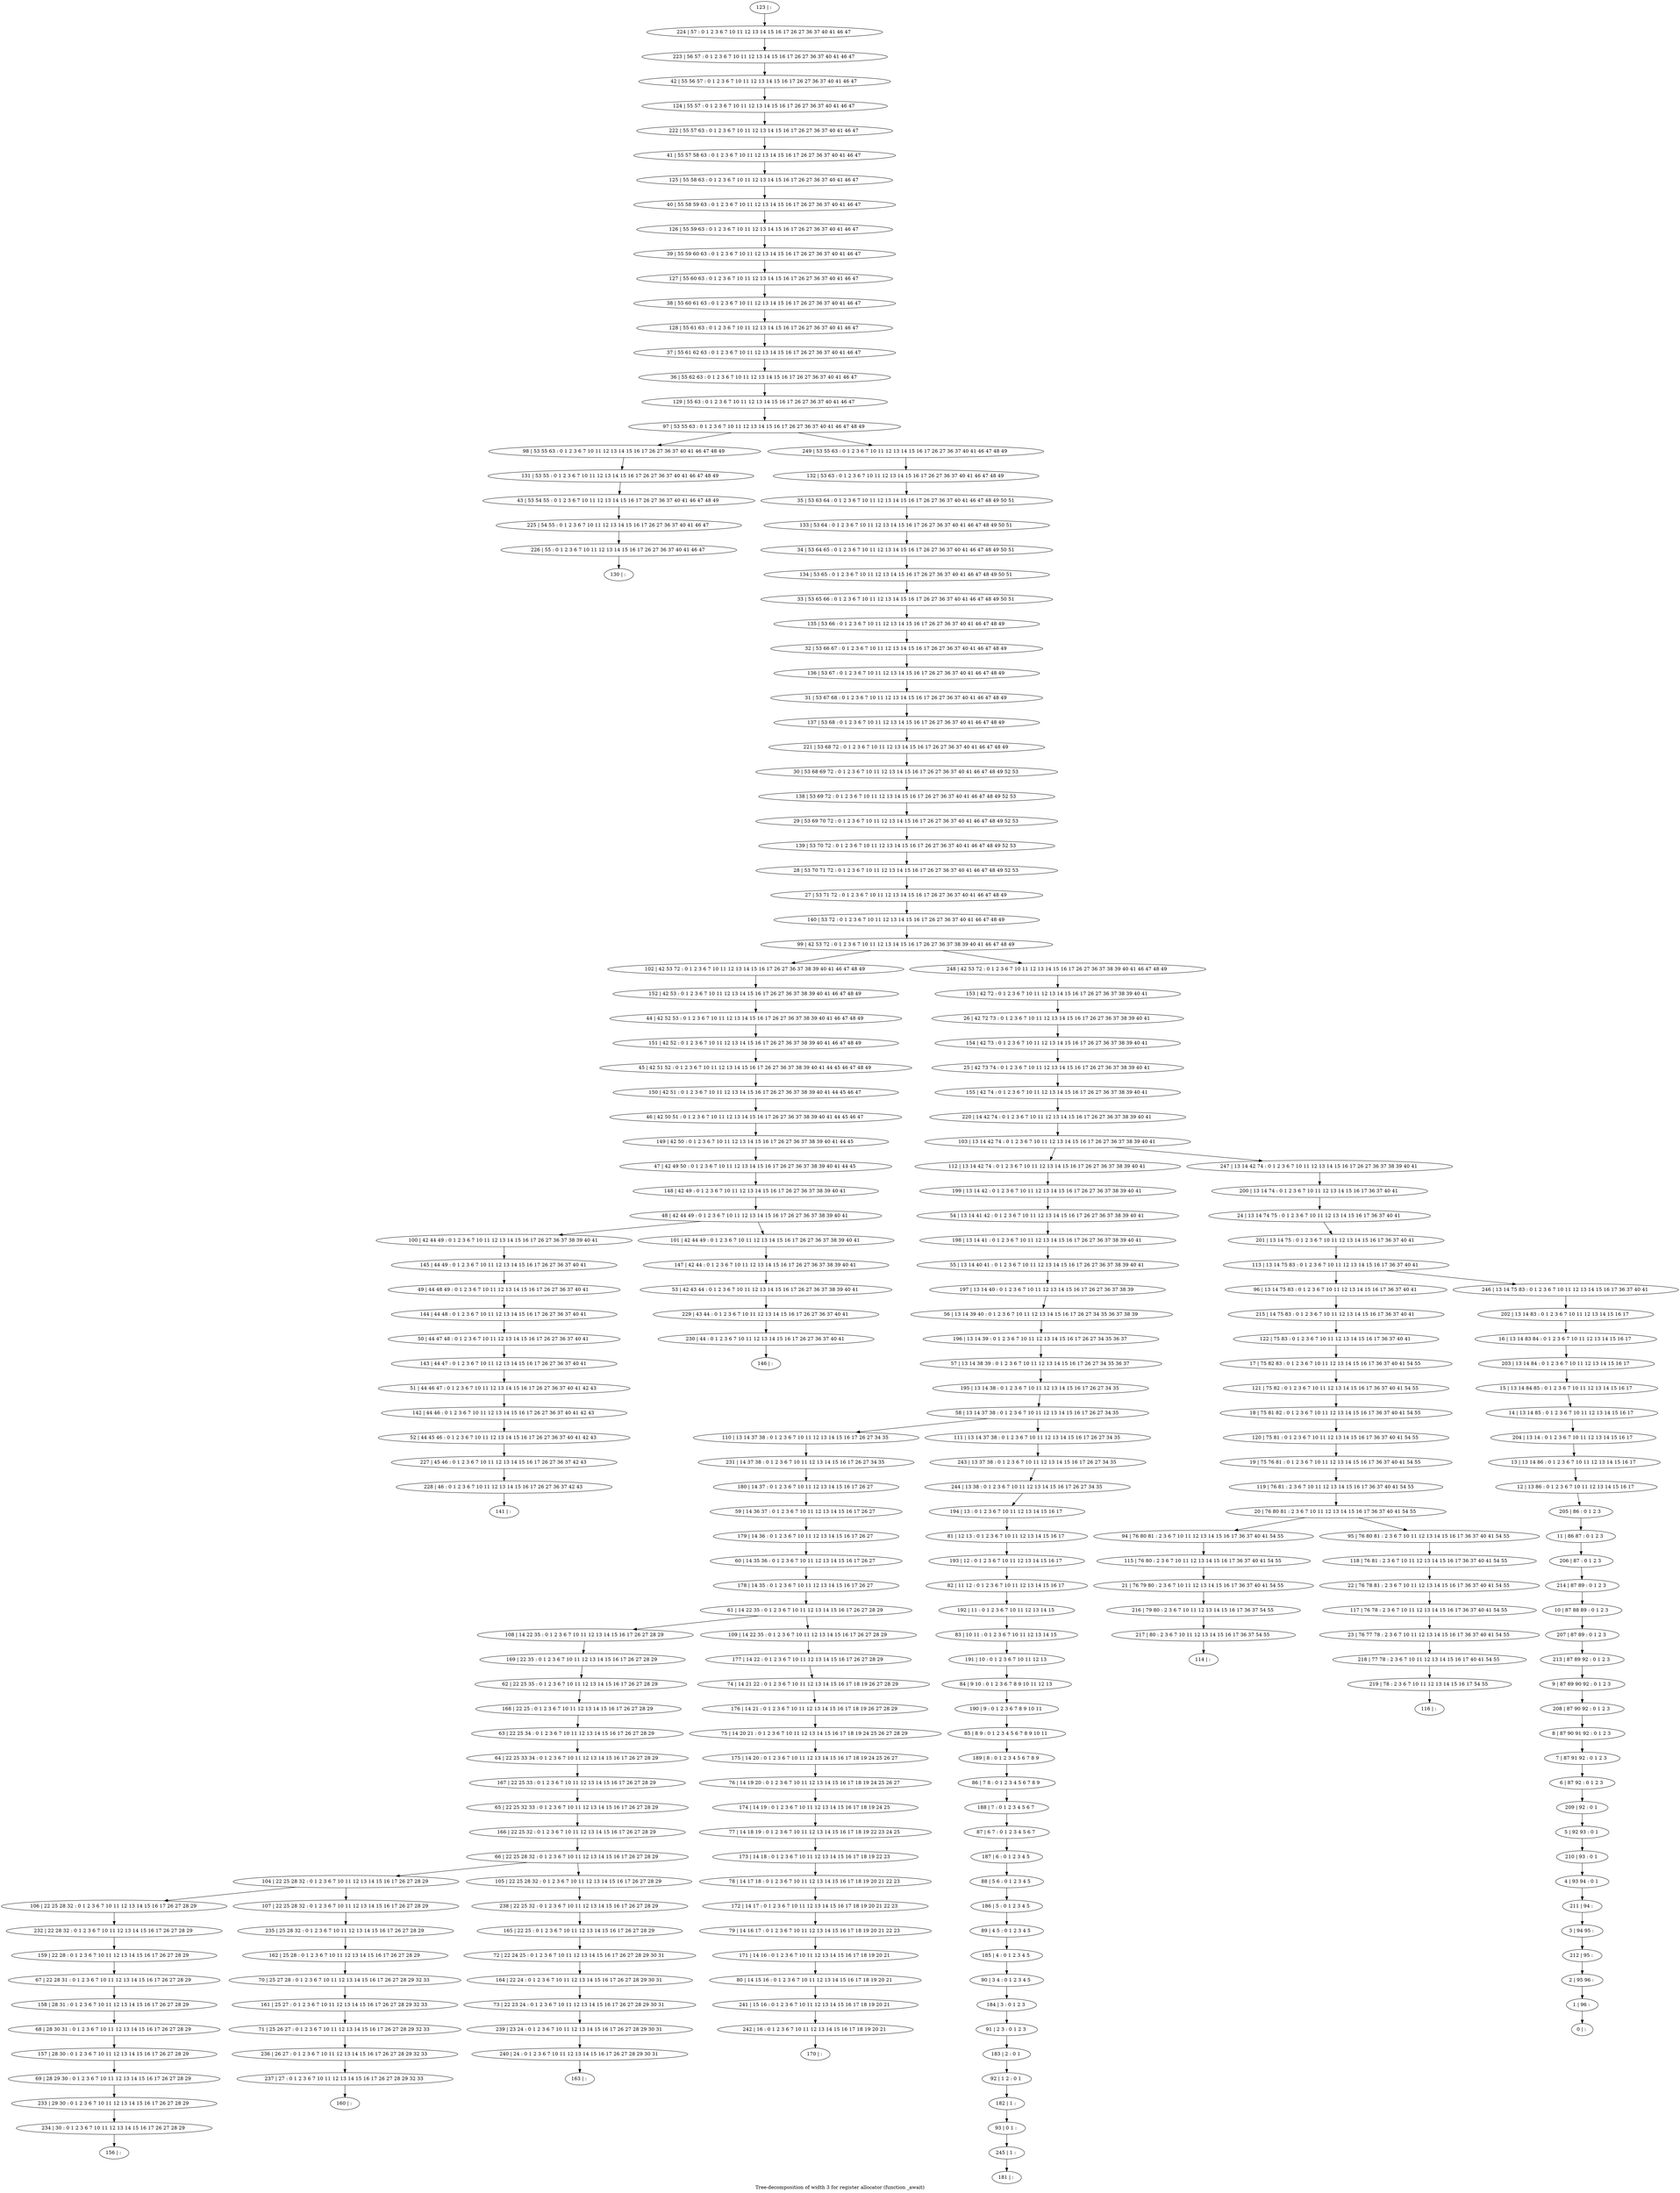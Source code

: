 digraph G {
graph [label="Tree-decomposition of width 3 for register allocator (function _await)"]
0[label="0 | : "];
1[label="1 | 96 : "];
2[label="2 | 95 96 : "];
3[label="3 | 94 95 : "];
4[label="4 | 93 94 : 0 1 "];
5[label="5 | 92 93 : 0 1 "];
6[label="6 | 87 92 : 0 1 2 3 "];
7[label="7 | 87 91 92 : 0 1 2 3 "];
8[label="8 | 87 90 91 92 : 0 1 2 3 "];
9[label="9 | 87 89 90 92 : 0 1 2 3 "];
10[label="10 | 87 88 89 : 0 1 2 3 "];
11[label="11 | 86 87 : 0 1 2 3 "];
12[label="12 | 13 86 : 0 1 2 3 6 7 10 11 12 13 14 15 16 17 "];
13[label="13 | 13 14 86 : 0 1 2 3 6 7 10 11 12 13 14 15 16 17 "];
14[label="14 | 13 14 85 : 0 1 2 3 6 7 10 11 12 13 14 15 16 17 "];
15[label="15 | 13 14 84 85 : 0 1 2 3 6 7 10 11 12 13 14 15 16 17 "];
16[label="16 | 13 14 83 84 : 0 1 2 3 6 7 10 11 12 13 14 15 16 17 "];
17[label="17 | 75 82 83 : 0 1 2 3 6 7 10 11 12 13 14 15 16 17 36 37 40 41 54 55 "];
18[label="18 | 75 81 82 : 0 1 2 3 6 7 10 11 12 13 14 15 16 17 36 37 40 41 54 55 "];
19[label="19 | 75 76 81 : 0 1 2 3 6 7 10 11 12 13 14 15 16 17 36 37 40 41 54 55 "];
20[label="20 | 76 80 81 : 2 3 6 7 10 11 12 13 14 15 16 17 36 37 40 41 54 55 "];
21[label="21 | 76 79 80 : 2 3 6 7 10 11 12 13 14 15 16 17 36 37 40 41 54 55 "];
22[label="22 | 76 78 81 : 2 3 6 7 10 11 12 13 14 15 16 17 36 37 40 41 54 55 "];
23[label="23 | 76 77 78 : 2 3 6 7 10 11 12 13 14 15 16 17 36 37 40 41 54 55 "];
24[label="24 | 13 14 74 75 : 0 1 2 3 6 7 10 11 12 13 14 15 16 17 36 37 40 41 "];
25[label="25 | 42 73 74 : 0 1 2 3 6 7 10 11 12 13 14 15 16 17 26 27 36 37 38 39 40 41 "];
26[label="26 | 42 72 73 : 0 1 2 3 6 7 10 11 12 13 14 15 16 17 26 27 36 37 38 39 40 41 "];
27[label="27 | 53 71 72 : 0 1 2 3 6 7 10 11 12 13 14 15 16 17 26 27 36 37 40 41 46 47 48 49 "];
28[label="28 | 53 70 71 72 : 0 1 2 3 6 7 10 11 12 13 14 15 16 17 26 27 36 37 40 41 46 47 48 49 52 53 "];
29[label="29 | 53 69 70 72 : 0 1 2 3 6 7 10 11 12 13 14 15 16 17 26 27 36 37 40 41 46 47 48 49 52 53 "];
30[label="30 | 53 68 69 72 : 0 1 2 3 6 7 10 11 12 13 14 15 16 17 26 27 36 37 40 41 46 47 48 49 52 53 "];
31[label="31 | 53 67 68 : 0 1 2 3 6 7 10 11 12 13 14 15 16 17 26 27 36 37 40 41 46 47 48 49 "];
32[label="32 | 53 66 67 : 0 1 2 3 6 7 10 11 12 13 14 15 16 17 26 27 36 37 40 41 46 47 48 49 "];
33[label="33 | 53 65 66 : 0 1 2 3 6 7 10 11 12 13 14 15 16 17 26 27 36 37 40 41 46 47 48 49 50 51 "];
34[label="34 | 53 64 65 : 0 1 2 3 6 7 10 11 12 13 14 15 16 17 26 27 36 37 40 41 46 47 48 49 50 51 "];
35[label="35 | 53 63 64 : 0 1 2 3 6 7 10 11 12 13 14 15 16 17 26 27 36 37 40 41 46 47 48 49 50 51 "];
36[label="36 | 55 62 63 : 0 1 2 3 6 7 10 11 12 13 14 15 16 17 26 27 36 37 40 41 46 47 "];
37[label="37 | 55 61 62 63 : 0 1 2 3 6 7 10 11 12 13 14 15 16 17 26 27 36 37 40 41 46 47 "];
38[label="38 | 55 60 61 63 : 0 1 2 3 6 7 10 11 12 13 14 15 16 17 26 27 36 37 40 41 46 47 "];
39[label="39 | 55 59 60 63 : 0 1 2 3 6 7 10 11 12 13 14 15 16 17 26 27 36 37 40 41 46 47 "];
40[label="40 | 55 58 59 63 : 0 1 2 3 6 7 10 11 12 13 14 15 16 17 26 27 36 37 40 41 46 47 "];
41[label="41 | 55 57 58 63 : 0 1 2 3 6 7 10 11 12 13 14 15 16 17 26 27 36 37 40 41 46 47 "];
42[label="42 | 55 56 57 : 0 1 2 3 6 7 10 11 12 13 14 15 16 17 26 27 36 37 40 41 46 47 "];
43[label="43 | 53 54 55 : 0 1 2 3 6 7 10 11 12 13 14 15 16 17 26 27 36 37 40 41 46 47 48 49 "];
44[label="44 | 42 52 53 : 0 1 2 3 6 7 10 11 12 13 14 15 16 17 26 27 36 37 38 39 40 41 46 47 48 49 "];
45[label="45 | 42 51 52 : 0 1 2 3 6 7 10 11 12 13 14 15 16 17 26 27 36 37 38 39 40 41 44 45 46 47 48 49 "];
46[label="46 | 42 50 51 : 0 1 2 3 6 7 10 11 12 13 14 15 16 17 26 27 36 37 38 39 40 41 44 45 46 47 "];
47[label="47 | 42 49 50 : 0 1 2 3 6 7 10 11 12 13 14 15 16 17 26 27 36 37 38 39 40 41 44 45 "];
48[label="48 | 42 44 49 : 0 1 2 3 6 7 10 11 12 13 14 15 16 17 26 27 36 37 38 39 40 41 "];
49[label="49 | 44 48 49 : 0 1 2 3 6 7 10 11 12 13 14 15 16 17 26 27 36 37 40 41 "];
50[label="50 | 44 47 48 : 0 1 2 3 6 7 10 11 12 13 14 15 16 17 26 27 36 37 40 41 "];
51[label="51 | 44 46 47 : 0 1 2 3 6 7 10 11 12 13 14 15 16 17 26 27 36 37 40 41 42 43 "];
52[label="52 | 44 45 46 : 0 1 2 3 6 7 10 11 12 13 14 15 16 17 26 27 36 37 40 41 42 43 "];
53[label="53 | 42 43 44 : 0 1 2 3 6 7 10 11 12 13 14 15 16 17 26 27 36 37 38 39 40 41 "];
54[label="54 | 13 14 41 42 : 0 1 2 3 6 7 10 11 12 13 14 15 16 17 26 27 36 37 38 39 40 41 "];
55[label="55 | 13 14 40 41 : 0 1 2 3 6 7 10 11 12 13 14 15 16 17 26 27 36 37 38 39 40 41 "];
56[label="56 | 13 14 39 40 : 0 1 2 3 6 7 10 11 12 13 14 15 16 17 26 27 34 35 36 37 38 39 "];
57[label="57 | 13 14 38 39 : 0 1 2 3 6 7 10 11 12 13 14 15 16 17 26 27 34 35 36 37 "];
58[label="58 | 13 14 37 38 : 0 1 2 3 6 7 10 11 12 13 14 15 16 17 26 27 34 35 "];
59[label="59 | 14 36 37 : 0 1 2 3 6 7 10 11 12 13 14 15 16 17 26 27 "];
60[label="60 | 14 35 36 : 0 1 2 3 6 7 10 11 12 13 14 15 16 17 26 27 "];
61[label="61 | 14 22 35 : 0 1 2 3 6 7 10 11 12 13 14 15 16 17 26 27 28 29 "];
62[label="62 | 22 25 35 : 0 1 2 3 6 7 10 11 12 13 14 15 16 17 26 27 28 29 "];
63[label="63 | 22 25 34 : 0 1 2 3 6 7 10 11 12 13 14 15 16 17 26 27 28 29 "];
64[label="64 | 22 25 33 34 : 0 1 2 3 6 7 10 11 12 13 14 15 16 17 26 27 28 29 "];
65[label="65 | 22 25 32 33 : 0 1 2 3 6 7 10 11 12 13 14 15 16 17 26 27 28 29 "];
66[label="66 | 22 25 28 32 : 0 1 2 3 6 7 10 11 12 13 14 15 16 17 26 27 28 29 "];
67[label="67 | 22 28 31 : 0 1 2 3 6 7 10 11 12 13 14 15 16 17 26 27 28 29 "];
68[label="68 | 28 30 31 : 0 1 2 3 6 7 10 11 12 13 14 15 16 17 26 27 28 29 "];
69[label="69 | 28 29 30 : 0 1 2 3 6 7 10 11 12 13 14 15 16 17 26 27 28 29 "];
70[label="70 | 25 27 28 : 0 1 2 3 6 7 10 11 12 13 14 15 16 17 26 27 28 29 32 33 "];
71[label="71 | 25 26 27 : 0 1 2 3 6 7 10 11 12 13 14 15 16 17 26 27 28 29 32 33 "];
72[label="72 | 22 24 25 : 0 1 2 3 6 7 10 11 12 13 14 15 16 17 26 27 28 29 30 31 "];
73[label="73 | 22 23 24 : 0 1 2 3 6 7 10 11 12 13 14 15 16 17 26 27 28 29 30 31 "];
74[label="74 | 14 21 22 : 0 1 2 3 6 7 10 11 12 13 14 15 16 17 18 19 26 27 28 29 "];
75[label="75 | 14 20 21 : 0 1 2 3 6 7 10 11 12 13 14 15 16 17 18 19 24 25 26 27 28 29 "];
76[label="76 | 14 19 20 : 0 1 2 3 6 7 10 11 12 13 14 15 16 17 18 19 24 25 26 27 "];
77[label="77 | 14 18 19 : 0 1 2 3 6 7 10 11 12 13 14 15 16 17 18 19 22 23 24 25 "];
78[label="78 | 14 17 18 : 0 1 2 3 6 7 10 11 12 13 14 15 16 17 18 19 20 21 22 23 "];
79[label="79 | 14 16 17 : 0 1 2 3 6 7 10 11 12 13 14 15 16 17 18 19 20 21 22 23 "];
80[label="80 | 14 15 16 : 0 1 2 3 6 7 10 11 12 13 14 15 16 17 18 19 20 21 "];
81[label="81 | 12 13 : 0 1 2 3 6 7 10 11 12 13 14 15 16 17 "];
82[label="82 | 11 12 : 0 1 2 3 6 7 10 11 12 13 14 15 16 17 "];
83[label="83 | 10 11 : 0 1 2 3 6 7 10 11 12 13 14 15 "];
84[label="84 | 9 10 : 0 1 2 3 6 7 8 9 10 11 12 13 "];
85[label="85 | 8 9 : 0 1 2 3 4 5 6 7 8 9 10 11 "];
86[label="86 | 7 8 : 0 1 2 3 4 5 6 7 8 9 "];
87[label="87 | 6 7 : 0 1 2 3 4 5 6 7 "];
88[label="88 | 5 6 : 0 1 2 3 4 5 "];
89[label="89 | 4 5 : 0 1 2 3 4 5 "];
90[label="90 | 3 4 : 0 1 2 3 4 5 "];
91[label="91 | 2 3 : 0 1 2 3 "];
92[label="92 | 1 2 : 0 1 "];
93[label="93 | 0 1 : "];
94[label="94 | 76 80 81 : 2 3 6 7 10 11 12 13 14 15 16 17 36 37 40 41 54 55 "];
95[label="95 | 76 80 81 : 2 3 6 7 10 11 12 13 14 15 16 17 36 37 40 41 54 55 "];
96[label="96 | 13 14 75 83 : 0 1 2 3 6 7 10 11 12 13 14 15 16 17 36 37 40 41 "];
97[label="97 | 53 55 63 : 0 1 2 3 6 7 10 11 12 13 14 15 16 17 26 27 36 37 40 41 46 47 48 49 "];
98[label="98 | 53 55 63 : 0 1 2 3 6 7 10 11 12 13 14 15 16 17 26 27 36 37 40 41 46 47 48 49 "];
99[label="99 | 42 53 72 : 0 1 2 3 6 7 10 11 12 13 14 15 16 17 26 27 36 37 38 39 40 41 46 47 48 49 "];
100[label="100 | 42 44 49 : 0 1 2 3 6 7 10 11 12 13 14 15 16 17 26 27 36 37 38 39 40 41 "];
101[label="101 | 42 44 49 : 0 1 2 3 6 7 10 11 12 13 14 15 16 17 26 27 36 37 38 39 40 41 "];
102[label="102 | 42 53 72 : 0 1 2 3 6 7 10 11 12 13 14 15 16 17 26 27 36 37 38 39 40 41 46 47 48 49 "];
103[label="103 | 13 14 42 74 : 0 1 2 3 6 7 10 11 12 13 14 15 16 17 26 27 36 37 38 39 40 41 "];
104[label="104 | 22 25 28 32 : 0 1 2 3 6 7 10 11 12 13 14 15 16 17 26 27 28 29 "];
105[label="105 | 22 25 28 32 : 0 1 2 3 6 7 10 11 12 13 14 15 16 17 26 27 28 29 "];
106[label="106 | 22 25 28 32 : 0 1 2 3 6 7 10 11 12 13 14 15 16 17 26 27 28 29 "];
107[label="107 | 22 25 28 32 : 0 1 2 3 6 7 10 11 12 13 14 15 16 17 26 27 28 29 "];
108[label="108 | 14 22 35 : 0 1 2 3 6 7 10 11 12 13 14 15 16 17 26 27 28 29 "];
109[label="109 | 14 22 35 : 0 1 2 3 6 7 10 11 12 13 14 15 16 17 26 27 28 29 "];
110[label="110 | 13 14 37 38 : 0 1 2 3 6 7 10 11 12 13 14 15 16 17 26 27 34 35 "];
111[label="111 | 13 14 37 38 : 0 1 2 3 6 7 10 11 12 13 14 15 16 17 26 27 34 35 "];
112[label="112 | 13 14 42 74 : 0 1 2 3 6 7 10 11 12 13 14 15 16 17 26 27 36 37 38 39 40 41 "];
113[label="113 | 13 14 75 83 : 0 1 2 3 6 7 10 11 12 13 14 15 16 17 36 37 40 41 "];
114[label="114 | : "];
115[label="115 | 76 80 : 2 3 6 7 10 11 12 13 14 15 16 17 36 37 40 41 54 55 "];
116[label="116 | : "];
117[label="117 | 76 78 : 2 3 6 7 10 11 12 13 14 15 16 17 36 37 40 41 54 55 "];
118[label="118 | 76 81 : 2 3 6 7 10 11 12 13 14 15 16 17 36 37 40 41 54 55 "];
119[label="119 | 76 81 : 2 3 6 7 10 11 12 13 14 15 16 17 36 37 40 41 54 55 "];
120[label="120 | 75 81 : 0 1 2 3 6 7 10 11 12 13 14 15 16 17 36 37 40 41 54 55 "];
121[label="121 | 75 82 : 0 1 2 3 6 7 10 11 12 13 14 15 16 17 36 37 40 41 54 55 "];
122[label="122 | 75 83 : 0 1 2 3 6 7 10 11 12 13 14 15 16 17 36 37 40 41 "];
123[label="123 | : "];
124[label="124 | 55 57 : 0 1 2 3 6 7 10 11 12 13 14 15 16 17 26 27 36 37 40 41 46 47 "];
125[label="125 | 55 58 63 : 0 1 2 3 6 7 10 11 12 13 14 15 16 17 26 27 36 37 40 41 46 47 "];
126[label="126 | 55 59 63 : 0 1 2 3 6 7 10 11 12 13 14 15 16 17 26 27 36 37 40 41 46 47 "];
127[label="127 | 55 60 63 : 0 1 2 3 6 7 10 11 12 13 14 15 16 17 26 27 36 37 40 41 46 47 "];
128[label="128 | 55 61 63 : 0 1 2 3 6 7 10 11 12 13 14 15 16 17 26 27 36 37 40 41 46 47 "];
129[label="129 | 55 63 : 0 1 2 3 6 7 10 11 12 13 14 15 16 17 26 27 36 37 40 41 46 47 "];
130[label="130 | : "];
131[label="131 | 53 55 : 0 1 2 3 6 7 10 11 12 13 14 15 16 17 26 27 36 37 40 41 46 47 48 49 "];
132[label="132 | 53 63 : 0 1 2 3 6 7 10 11 12 13 14 15 16 17 26 27 36 37 40 41 46 47 48 49 "];
133[label="133 | 53 64 : 0 1 2 3 6 7 10 11 12 13 14 15 16 17 26 27 36 37 40 41 46 47 48 49 50 51 "];
134[label="134 | 53 65 : 0 1 2 3 6 7 10 11 12 13 14 15 16 17 26 27 36 37 40 41 46 47 48 49 50 51 "];
135[label="135 | 53 66 : 0 1 2 3 6 7 10 11 12 13 14 15 16 17 26 27 36 37 40 41 46 47 48 49 "];
136[label="136 | 53 67 : 0 1 2 3 6 7 10 11 12 13 14 15 16 17 26 27 36 37 40 41 46 47 48 49 "];
137[label="137 | 53 68 : 0 1 2 3 6 7 10 11 12 13 14 15 16 17 26 27 36 37 40 41 46 47 48 49 "];
138[label="138 | 53 69 72 : 0 1 2 3 6 7 10 11 12 13 14 15 16 17 26 27 36 37 40 41 46 47 48 49 52 53 "];
139[label="139 | 53 70 72 : 0 1 2 3 6 7 10 11 12 13 14 15 16 17 26 27 36 37 40 41 46 47 48 49 52 53 "];
140[label="140 | 53 72 : 0 1 2 3 6 7 10 11 12 13 14 15 16 17 26 27 36 37 40 41 46 47 48 49 "];
141[label="141 | : "];
142[label="142 | 44 46 : 0 1 2 3 6 7 10 11 12 13 14 15 16 17 26 27 36 37 40 41 42 43 "];
143[label="143 | 44 47 : 0 1 2 3 6 7 10 11 12 13 14 15 16 17 26 27 36 37 40 41 "];
144[label="144 | 44 48 : 0 1 2 3 6 7 10 11 12 13 14 15 16 17 26 27 36 37 40 41 "];
145[label="145 | 44 49 : 0 1 2 3 6 7 10 11 12 13 14 15 16 17 26 27 36 37 40 41 "];
146[label="146 | : "];
147[label="147 | 42 44 : 0 1 2 3 6 7 10 11 12 13 14 15 16 17 26 27 36 37 38 39 40 41 "];
148[label="148 | 42 49 : 0 1 2 3 6 7 10 11 12 13 14 15 16 17 26 27 36 37 38 39 40 41 "];
149[label="149 | 42 50 : 0 1 2 3 6 7 10 11 12 13 14 15 16 17 26 27 36 37 38 39 40 41 44 45 "];
150[label="150 | 42 51 : 0 1 2 3 6 7 10 11 12 13 14 15 16 17 26 27 36 37 38 39 40 41 44 45 46 47 "];
151[label="151 | 42 52 : 0 1 2 3 6 7 10 11 12 13 14 15 16 17 26 27 36 37 38 39 40 41 46 47 48 49 "];
152[label="152 | 42 53 : 0 1 2 3 6 7 10 11 12 13 14 15 16 17 26 27 36 37 38 39 40 41 46 47 48 49 "];
153[label="153 | 42 72 : 0 1 2 3 6 7 10 11 12 13 14 15 16 17 26 27 36 37 38 39 40 41 "];
154[label="154 | 42 73 : 0 1 2 3 6 7 10 11 12 13 14 15 16 17 26 27 36 37 38 39 40 41 "];
155[label="155 | 42 74 : 0 1 2 3 6 7 10 11 12 13 14 15 16 17 26 27 36 37 38 39 40 41 "];
156[label="156 | : "];
157[label="157 | 28 30 : 0 1 2 3 6 7 10 11 12 13 14 15 16 17 26 27 28 29 "];
158[label="158 | 28 31 : 0 1 2 3 6 7 10 11 12 13 14 15 16 17 26 27 28 29 "];
159[label="159 | 22 28 : 0 1 2 3 6 7 10 11 12 13 14 15 16 17 26 27 28 29 "];
160[label="160 | : "];
161[label="161 | 25 27 : 0 1 2 3 6 7 10 11 12 13 14 15 16 17 26 27 28 29 32 33 "];
162[label="162 | 25 28 : 0 1 2 3 6 7 10 11 12 13 14 15 16 17 26 27 28 29 "];
163[label="163 | : "];
164[label="164 | 22 24 : 0 1 2 3 6 7 10 11 12 13 14 15 16 17 26 27 28 29 30 31 "];
165[label="165 | 22 25 : 0 1 2 3 6 7 10 11 12 13 14 15 16 17 26 27 28 29 "];
166[label="166 | 22 25 32 : 0 1 2 3 6 7 10 11 12 13 14 15 16 17 26 27 28 29 "];
167[label="167 | 22 25 33 : 0 1 2 3 6 7 10 11 12 13 14 15 16 17 26 27 28 29 "];
168[label="168 | 22 25 : 0 1 2 3 6 7 10 11 12 13 14 15 16 17 26 27 28 29 "];
169[label="169 | 22 35 : 0 1 2 3 6 7 10 11 12 13 14 15 16 17 26 27 28 29 "];
170[label="170 | : "];
171[label="171 | 14 16 : 0 1 2 3 6 7 10 11 12 13 14 15 16 17 18 19 20 21 "];
172[label="172 | 14 17 : 0 1 2 3 6 7 10 11 12 13 14 15 16 17 18 19 20 21 22 23 "];
173[label="173 | 14 18 : 0 1 2 3 6 7 10 11 12 13 14 15 16 17 18 19 22 23 "];
174[label="174 | 14 19 : 0 1 2 3 6 7 10 11 12 13 14 15 16 17 18 19 24 25 "];
175[label="175 | 14 20 : 0 1 2 3 6 7 10 11 12 13 14 15 16 17 18 19 24 25 26 27 "];
176[label="176 | 14 21 : 0 1 2 3 6 7 10 11 12 13 14 15 16 17 18 19 26 27 28 29 "];
177[label="177 | 14 22 : 0 1 2 3 6 7 10 11 12 13 14 15 16 17 26 27 28 29 "];
178[label="178 | 14 35 : 0 1 2 3 6 7 10 11 12 13 14 15 16 17 26 27 "];
179[label="179 | 14 36 : 0 1 2 3 6 7 10 11 12 13 14 15 16 17 26 27 "];
180[label="180 | 14 37 : 0 1 2 3 6 7 10 11 12 13 14 15 16 17 26 27 "];
181[label="181 | : "];
182[label="182 | 1 : "];
183[label="183 | 2 : 0 1 "];
184[label="184 | 3 : 0 1 2 3 "];
185[label="185 | 4 : 0 1 2 3 4 5 "];
186[label="186 | 5 : 0 1 2 3 4 5 "];
187[label="187 | 6 : 0 1 2 3 4 5 "];
188[label="188 | 7 : 0 1 2 3 4 5 6 7 "];
189[label="189 | 8 : 0 1 2 3 4 5 6 7 8 9 "];
190[label="190 | 9 : 0 1 2 3 6 7 8 9 10 11 "];
191[label="191 | 10 : 0 1 2 3 6 7 10 11 12 13 "];
192[label="192 | 11 : 0 1 2 3 6 7 10 11 12 13 14 15 "];
193[label="193 | 12 : 0 1 2 3 6 7 10 11 12 13 14 15 16 17 "];
194[label="194 | 13 : 0 1 2 3 6 7 10 11 12 13 14 15 16 17 "];
195[label="195 | 13 14 38 : 0 1 2 3 6 7 10 11 12 13 14 15 16 17 26 27 34 35 "];
196[label="196 | 13 14 39 : 0 1 2 3 6 7 10 11 12 13 14 15 16 17 26 27 34 35 36 37 "];
197[label="197 | 13 14 40 : 0 1 2 3 6 7 10 11 12 13 14 15 16 17 26 27 36 37 38 39 "];
198[label="198 | 13 14 41 : 0 1 2 3 6 7 10 11 12 13 14 15 16 17 26 27 36 37 38 39 40 41 "];
199[label="199 | 13 14 42 : 0 1 2 3 6 7 10 11 12 13 14 15 16 17 26 27 36 37 38 39 40 41 "];
200[label="200 | 13 14 74 : 0 1 2 3 6 7 10 11 12 13 14 15 16 17 36 37 40 41 "];
201[label="201 | 13 14 75 : 0 1 2 3 6 7 10 11 12 13 14 15 16 17 36 37 40 41 "];
202[label="202 | 13 14 83 : 0 1 2 3 6 7 10 11 12 13 14 15 16 17 "];
203[label="203 | 13 14 84 : 0 1 2 3 6 7 10 11 12 13 14 15 16 17 "];
204[label="204 | 13 14 : 0 1 2 3 6 7 10 11 12 13 14 15 16 17 "];
205[label="205 | 86 : 0 1 2 3 "];
206[label="206 | 87 : 0 1 2 3 "];
207[label="207 | 87 89 : 0 1 2 3 "];
208[label="208 | 87 90 92 : 0 1 2 3 "];
209[label="209 | 92 : 0 1 "];
210[label="210 | 93 : 0 1 "];
211[label="211 | 94 : "];
212[label="212 | 95 : "];
213[label="213 | 87 89 92 : 0 1 2 3 "];
214[label="214 | 87 89 : 0 1 2 3 "];
215[label="215 | 14 75 83 : 0 1 2 3 6 7 10 11 12 13 14 15 16 17 36 37 40 41 "];
216[label="216 | 79 80 : 2 3 6 7 10 11 12 13 14 15 16 17 36 37 54 55 "];
217[label="217 | 80 : 2 3 6 7 10 11 12 13 14 15 16 17 36 37 54 55 "];
218[label="218 | 77 78 : 2 3 6 7 10 11 12 13 14 15 16 17 40 41 54 55 "];
219[label="219 | 78 : 2 3 6 7 10 11 12 13 14 15 16 17 54 55 "];
220[label="220 | 14 42 74 : 0 1 2 3 6 7 10 11 12 13 14 15 16 17 26 27 36 37 38 39 40 41 "];
221[label="221 | 53 68 72 : 0 1 2 3 6 7 10 11 12 13 14 15 16 17 26 27 36 37 40 41 46 47 48 49 "];
222[label="222 | 55 57 63 : 0 1 2 3 6 7 10 11 12 13 14 15 16 17 26 27 36 37 40 41 46 47 "];
223[label="223 | 56 57 : 0 1 2 3 6 7 10 11 12 13 14 15 16 17 26 27 36 37 40 41 46 47 "];
224[label="224 | 57 : 0 1 2 3 6 7 10 11 12 13 14 15 16 17 26 27 36 37 40 41 46 47 "];
225[label="225 | 54 55 : 0 1 2 3 6 7 10 11 12 13 14 15 16 17 26 27 36 37 40 41 46 47 "];
226[label="226 | 55 : 0 1 2 3 6 7 10 11 12 13 14 15 16 17 26 27 36 37 40 41 46 47 "];
227[label="227 | 45 46 : 0 1 2 3 6 7 10 11 12 13 14 15 16 17 26 27 36 37 42 43 "];
228[label="228 | 46 : 0 1 2 3 6 7 10 11 12 13 14 15 16 17 26 27 36 37 42 43 "];
229[label="229 | 43 44 : 0 1 2 3 6 7 10 11 12 13 14 15 16 17 26 27 36 37 40 41 "];
230[label="230 | 44 : 0 1 2 3 6 7 10 11 12 13 14 15 16 17 26 27 36 37 40 41 "];
231[label="231 | 14 37 38 : 0 1 2 3 6 7 10 11 12 13 14 15 16 17 26 27 34 35 "];
232[label="232 | 22 28 32 : 0 1 2 3 6 7 10 11 12 13 14 15 16 17 26 27 28 29 "];
233[label="233 | 29 30 : 0 1 2 3 6 7 10 11 12 13 14 15 16 17 26 27 28 29 "];
234[label="234 | 30 : 0 1 2 3 6 7 10 11 12 13 14 15 16 17 26 27 28 29 "];
235[label="235 | 25 28 32 : 0 1 2 3 6 7 10 11 12 13 14 15 16 17 26 27 28 29 "];
236[label="236 | 26 27 : 0 1 2 3 6 7 10 11 12 13 14 15 16 17 26 27 28 29 32 33 "];
237[label="237 | 27 : 0 1 2 3 6 7 10 11 12 13 14 15 16 17 26 27 28 29 32 33 "];
238[label="238 | 22 25 32 : 0 1 2 3 6 7 10 11 12 13 14 15 16 17 26 27 28 29 "];
239[label="239 | 23 24 : 0 1 2 3 6 7 10 11 12 13 14 15 16 17 26 27 28 29 30 31 "];
240[label="240 | 24 : 0 1 2 3 6 7 10 11 12 13 14 15 16 17 26 27 28 29 30 31 "];
241[label="241 | 15 16 : 0 1 2 3 6 7 10 11 12 13 14 15 16 17 18 19 20 21 "];
242[label="242 | 16 : 0 1 2 3 6 7 10 11 12 13 14 15 16 17 18 19 20 21 "];
243[label="243 | 13 37 38 : 0 1 2 3 6 7 10 11 12 13 14 15 16 17 26 27 34 35 "];
244[label="244 | 13 38 : 0 1 2 3 6 7 10 11 12 13 14 15 16 17 26 27 34 35 "];
245[label="245 | 1 : "];
246[label="246 | 13 14 75 83 : 0 1 2 3 6 7 10 11 12 13 14 15 16 17 36 37 40 41 "];
247[label="247 | 13 14 42 74 : 0 1 2 3 6 7 10 11 12 13 14 15 16 17 26 27 36 37 38 39 40 41 "];
248[label="248 | 42 53 72 : 0 1 2 3 6 7 10 11 12 13 14 15 16 17 26 27 36 37 38 39 40 41 46 47 48 49 "];
249[label="249 | 53 55 63 : 0 1 2 3 6 7 10 11 12 13 14 15 16 17 26 27 36 37 40 41 46 47 48 49 "];
63->64 ;
20->94 ;
20->95 ;
48->100 ;
48->101 ;
66->104 ;
66->105 ;
104->106 ;
104->107 ;
61->108 ;
61->109 ;
58->110 ;
58->111 ;
115->21 ;
94->115 ;
117->23 ;
22->117 ;
118->22 ;
95->118 ;
119->20 ;
19->119 ;
120->19 ;
18->120 ;
121->18 ;
17->121 ;
122->17 ;
131->43 ;
98->131 ;
142->52 ;
51->142 ;
143->51 ;
50->143 ;
144->50 ;
49->144 ;
145->49 ;
100->145 ;
147->53 ;
101->147 ;
148->48 ;
47->148 ;
149->47 ;
46->149 ;
150->46 ;
45->150 ;
151->45 ;
44->151 ;
152->44 ;
102->152 ;
157->69 ;
68->157 ;
158->68 ;
67->158 ;
159->67 ;
161->71 ;
70->161 ;
162->70 ;
164->73 ;
72->164 ;
165->72 ;
166->66 ;
65->166 ;
167->65 ;
64->167 ;
168->63 ;
62->168 ;
169->62 ;
108->169 ;
171->80 ;
79->171 ;
172->79 ;
78->172 ;
173->78 ;
77->173 ;
174->77 ;
76->174 ;
175->76 ;
75->175 ;
176->75 ;
74->176 ;
177->74 ;
109->177 ;
178->61 ;
60->178 ;
179->60 ;
59->179 ;
180->59 ;
182->93 ;
92->182 ;
183->92 ;
91->183 ;
184->91 ;
90->184 ;
185->90 ;
89->185 ;
186->89 ;
88->186 ;
187->88 ;
87->187 ;
188->87 ;
86->188 ;
189->86 ;
85->189 ;
190->85 ;
84->190 ;
191->84 ;
83->191 ;
192->83 ;
82->192 ;
193->82 ;
81->193 ;
194->81 ;
195->58 ;
57->195 ;
196->57 ;
56->196 ;
197->56 ;
55->197 ;
198->55 ;
54->198 ;
199->54 ;
112->199 ;
215->122 ;
96->215 ;
21->216 ;
217->114 ;
216->217 ;
23->218 ;
219->116 ;
218->219 ;
43->225 ;
226->130 ;
225->226 ;
52->227 ;
228->141 ;
227->228 ;
53->229 ;
230->146 ;
229->230 ;
231->180 ;
110->231 ;
232->159 ;
106->232 ;
69->233 ;
234->156 ;
233->234 ;
235->162 ;
107->235 ;
71->236 ;
237->160 ;
236->237 ;
238->165 ;
105->238 ;
73->239 ;
240->163 ;
239->240 ;
80->241 ;
242->170 ;
241->242 ;
111->243 ;
244->194 ;
243->244 ;
245->181 ;
93->245 ;
123->224 ;
224->223 ;
223->42 ;
42->124 ;
124->222 ;
222->41 ;
41->125 ;
125->40 ;
40->126 ;
126->39 ;
39->127 ;
127->38 ;
38->128 ;
128->37 ;
37->36 ;
36->129 ;
129->97 ;
132->35 ;
35->133 ;
133->34 ;
34->134 ;
134->33 ;
33->135 ;
135->32 ;
32->136 ;
136->31 ;
31->137 ;
137->221 ;
221->30 ;
30->138 ;
138->29 ;
29->139 ;
139->28 ;
28->27 ;
27->140 ;
140->99 ;
153->26 ;
26->154 ;
154->25 ;
25->155 ;
155->220 ;
220->103 ;
200->24 ;
24->201 ;
201->113 ;
202->16 ;
16->203 ;
203->15 ;
15->14 ;
14->204 ;
204->13 ;
13->12 ;
12->205 ;
205->11 ;
11->206 ;
206->214 ;
214->10 ;
10->207 ;
207->213 ;
213->9 ;
9->208 ;
208->8 ;
8->7 ;
7->6 ;
6->209 ;
209->5 ;
5->210 ;
210->4 ;
4->211 ;
211->3 ;
3->212 ;
212->2 ;
2->1 ;
1->0 ;
246->202 ;
247->200 ;
248->153 ;
249->132 ;
113->96 ;
113->246 ;
103->112 ;
103->247 ;
99->102 ;
99->248 ;
97->98 ;
97->249 ;
}
